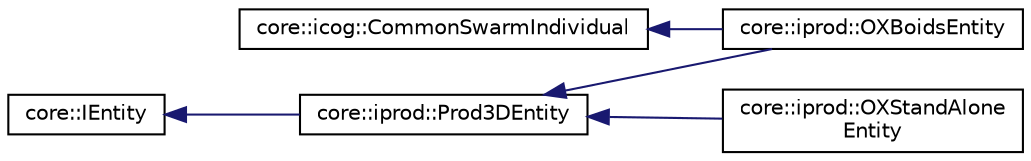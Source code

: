 digraph "Graphical Class Hierarchy"
{
  edge [fontname="Helvetica",fontsize="10",labelfontname="Helvetica",labelfontsize="10"];
  node [fontname="Helvetica",fontsize="10",shape=record];
  rankdir="LR";
  Node1 [label="core::icog::CommonSwarmIndividual",height=0.2,width=0.4,color="black", fillcolor="white", style="filled",URL="$classcore_1_1icog_1_1_common_swarm_individual.html"];
  Node1 -> Node2 [dir="back",color="midnightblue",fontsize="10",style="solid",fontname="Helvetica"];
  Node2 [label="core::iprod::OXBoidsEntity",height=0.2,width=0.4,color="black", fillcolor="white", style="filled",URL="$classcore_1_1iprod_1_1_o_x_boids_entity.html"];
  Node3 [label="core::IEntity",height=0.2,width=0.4,color="black", fillcolor="white", style="filled",URL="$classcore_1_1_i_entity.html"];
  Node3 -> Node4 [dir="back",color="midnightblue",fontsize="10",style="solid",fontname="Helvetica"];
  Node4 [label="core::iprod::Prod3DEntity",height=0.2,width=0.4,color="black", fillcolor="white", style="filled",URL="$classcore_1_1iprod_1_1_prod3_d_entity.html"];
  Node4 -> Node2 [dir="back",color="midnightblue",fontsize="10",style="solid",fontname="Helvetica"];
  Node4 -> Node5 [dir="back",color="midnightblue",fontsize="10",style="solid",fontname="Helvetica"];
  Node5 [label="core::iprod::OXStandAlone\lEntity",height=0.2,width=0.4,color="black", fillcolor="white", style="filled",URL="$classcore_1_1iprod_1_1_o_x_stand_alone_entity.html"];
}
